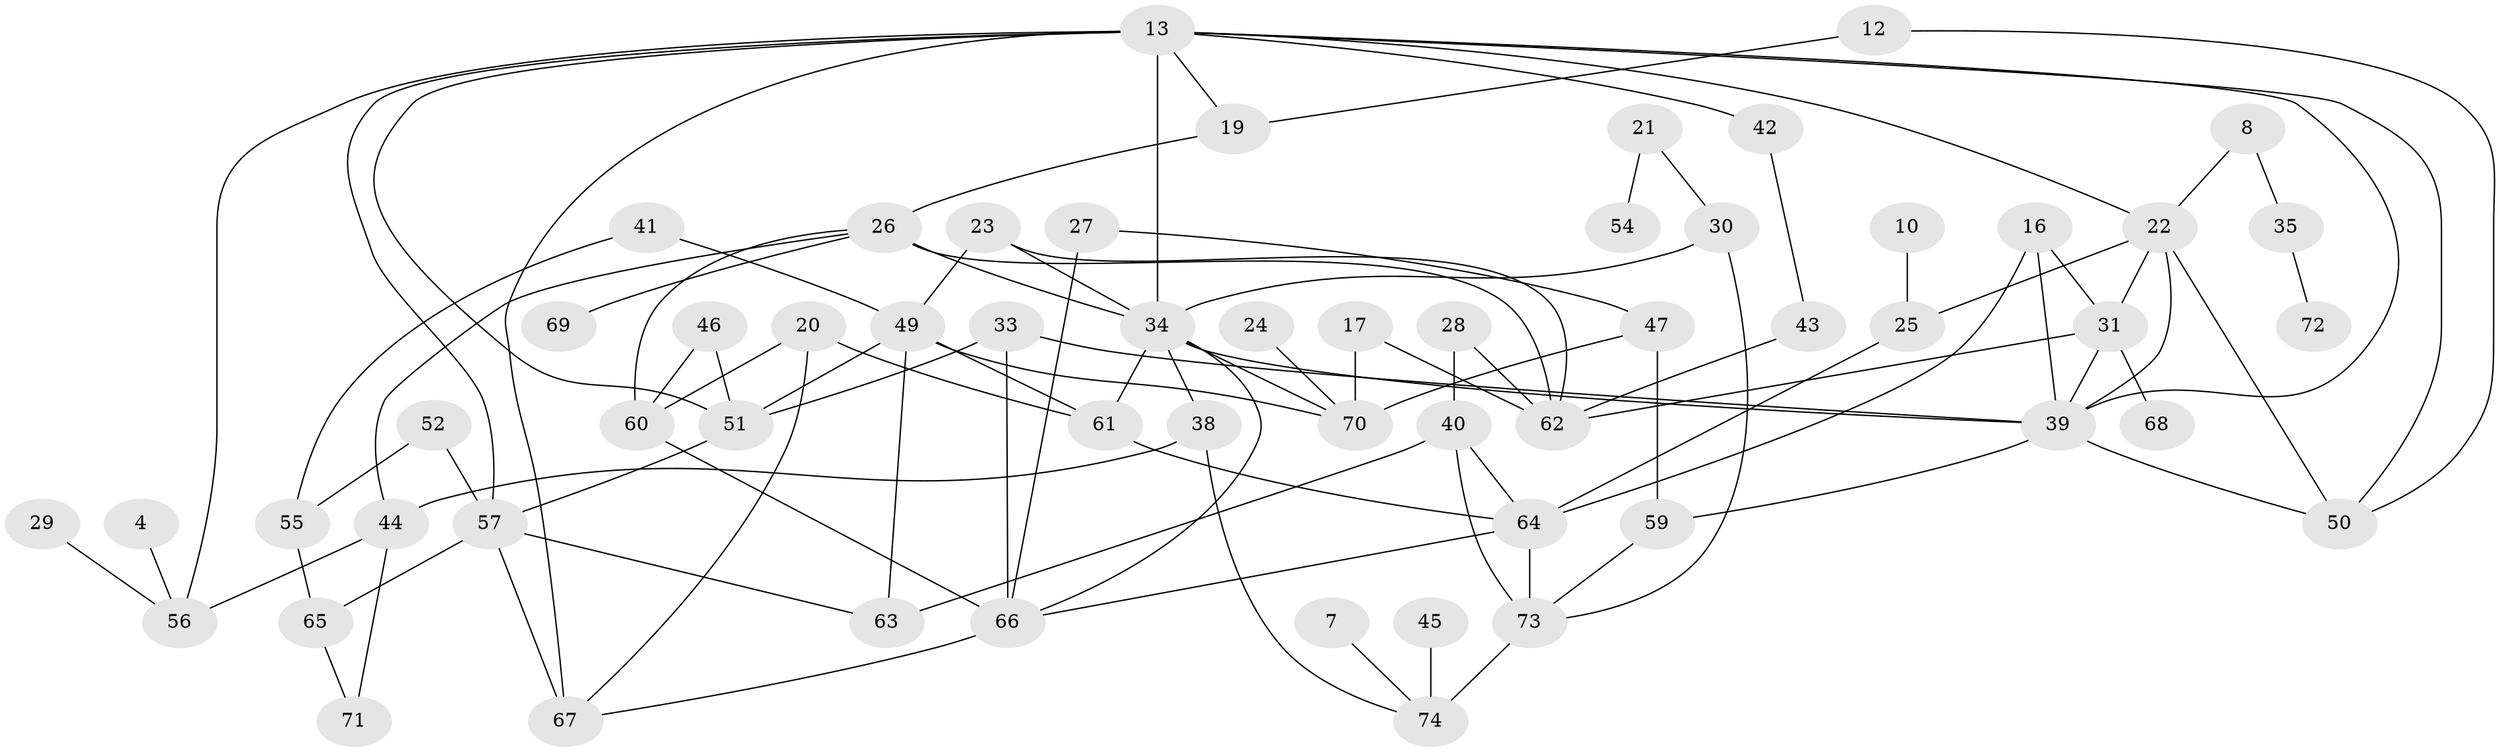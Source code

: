// original degree distribution, {0: 0.10884353741496598, 2: 0.272108843537415, 3: 0.25170068027210885, 1: 0.1564625850340136, 4: 0.10204081632653061, 7: 0.013605442176870748, 5: 0.06802721088435375, 6: 0.027210884353741496}
// Generated by graph-tools (version 1.1) at 2025/00/03/09/25 03:00:52]
// undirected, 58 vertices, 98 edges
graph export_dot {
graph [start="1"]
  node [color=gray90,style=filled];
  4;
  7;
  8;
  10;
  12;
  13;
  16;
  17;
  19;
  20;
  21;
  22;
  23;
  24;
  25;
  26;
  27;
  28;
  29;
  30;
  31;
  33;
  34;
  35;
  38;
  39;
  40;
  41;
  42;
  43;
  44;
  45;
  46;
  47;
  49;
  50;
  51;
  52;
  54;
  55;
  56;
  57;
  59;
  60;
  61;
  62;
  63;
  64;
  65;
  66;
  67;
  68;
  69;
  70;
  71;
  72;
  73;
  74;
  4 -- 56 [weight=1.0];
  7 -- 74 [weight=1.0];
  8 -- 22 [weight=1.0];
  8 -- 35 [weight=1.0];
  10 -- 25 [weight=1.0];
  12 -- 19 [weight=1.0];
  12 -- 50 [weight=1.0];
  13 -- 19 [weight=1.0];
  13 -- 22 [weight=1.0];
  13 -- 34 [weight=2.0];
  13 -- 39 [weight=1.0];
  13 -- 42 [weight=1.0];
  13 -- 50 [weight=1.0];
  13 -- 51 [weight=1.0];
  13 -- 56 [weight=1.0];
  13 -- 57 [weight=1.0];
  13 -- 67 [weight=2.0];
  16 -- 31 [weight=1.0];
  16 -- 39 [weight=1.0];
  16 -- 64 [weight=1.0];
  17 -- 62 [weight=1.0];
  17 -- 70 [weight=1.0];
  19 -- 26 [weight=1.0];
  20 -- 60 [weight=1.0];
  20 -- 61 [weight=1.0];
  20 -- 67 [weight=1.0];
  21 -- 30 [weight=1.0];
  21 -- 54 [weight=1.0];
  22 -- 25 [weight=1.0];
  22 -- 31 [weight=1.0];
  22 -- 39 [weight=1.0];
  22 -- 50 [weight=1.0];
  23 -- 34 [weight=1.0];
  23 -- 49 [weight=1.0];
  23 -- 62 [weight=1.0];
  24 -- 70 [weight=1.0];
  25 -- 64 [weight=1.0];
  26 -- 34 [weight=2.0];
  26 -- 44 [weight=1.0];
  26 -- 60 [weight=1.0];
  26 -- 62 [weight=1.0];
  26 -- 69 [weight=1.0];
  27 -- 47 [weight=1.0];
  27 -- 66 [weight=1.0];
  28 -- 40 [weight=1.0];
  28 -- 62 [weight=1.0];
  29 -- 56 [weight=1.0];
  30 -- 34 [weight=1.0];
  30 -- 73 [weight=1.0];
  31 -- 39 [weight=2.0];
  31 -- 62 [weight=1.0];
  31 -- 68 [weight=1.0];
  33 -- 39 [weight=1.0];
  33 -- 51 [weight=1.0];
  33 -- 66 [weight=1.0];
  34 -- 38 [weight=1.0];
  34 -- 39 [weight=2.0];
  34 -- 61 [weight=1.0];
  34 -- 66 [weight=1.0];
  34 -- 70 [weight=1.0];
  35 -- 72 [weight=1.0];
  38 -- 44 [weight=1.0];
  38 -- 74 [weight=1.0];
  39 -- 50 [weight=1.0];
  39 -- 59 [weight=1.0];
  40 -- 63 [weight=1.0];
  40 -- 64 [weight=1.0];
  40 -- 73 [weight=1.0];
  41 -- 49 [weight=1.0];
  41 -- 55 [weight=1.0];
  42 -- 43 [weight=1.0];
  43 -- 62 [weight=2.0];
  44 -- 56 [weight=1.0];
  44 -- 71 [weight=1.0];
  45 -- 74 [weight=1.0];
  46 -- 51 [weight=1.0];
  46 -- 60 [weight=1.0];
  47 -- 59 [weight=1.0];
  47 -- 70 [weight=2.0];
  49 -- 51 [weight=1.0];
  49 -- 61 [weight=1.0];
  49 -- 63 [weight=1.0];
  49 -- 70 [weight=2.0];
  51 -- 57 [weight=1.0];
  52 -- 55 [weight=1.0];
  52 -- 57 [weight=1.0];
  55 -- 65 [weight=1.0];
  57 -- 63 [weight=2.0];
  57 -- 65 [weight=1.0];
  57 -- 67 [weight=1.0];
  59 -- 73 [weight=1.0];
  60 -- 66 [weight=1.0];
  61 -- 64 [weight=1.0];
  64 -- 66 [weight=1.0];
  64 -- 73 [weight=1.0];
  65 -- 71 [weight=1.0];
  66 -- 67 [weight=1.0];
  73 -- 74 [weight=2.0];
}
